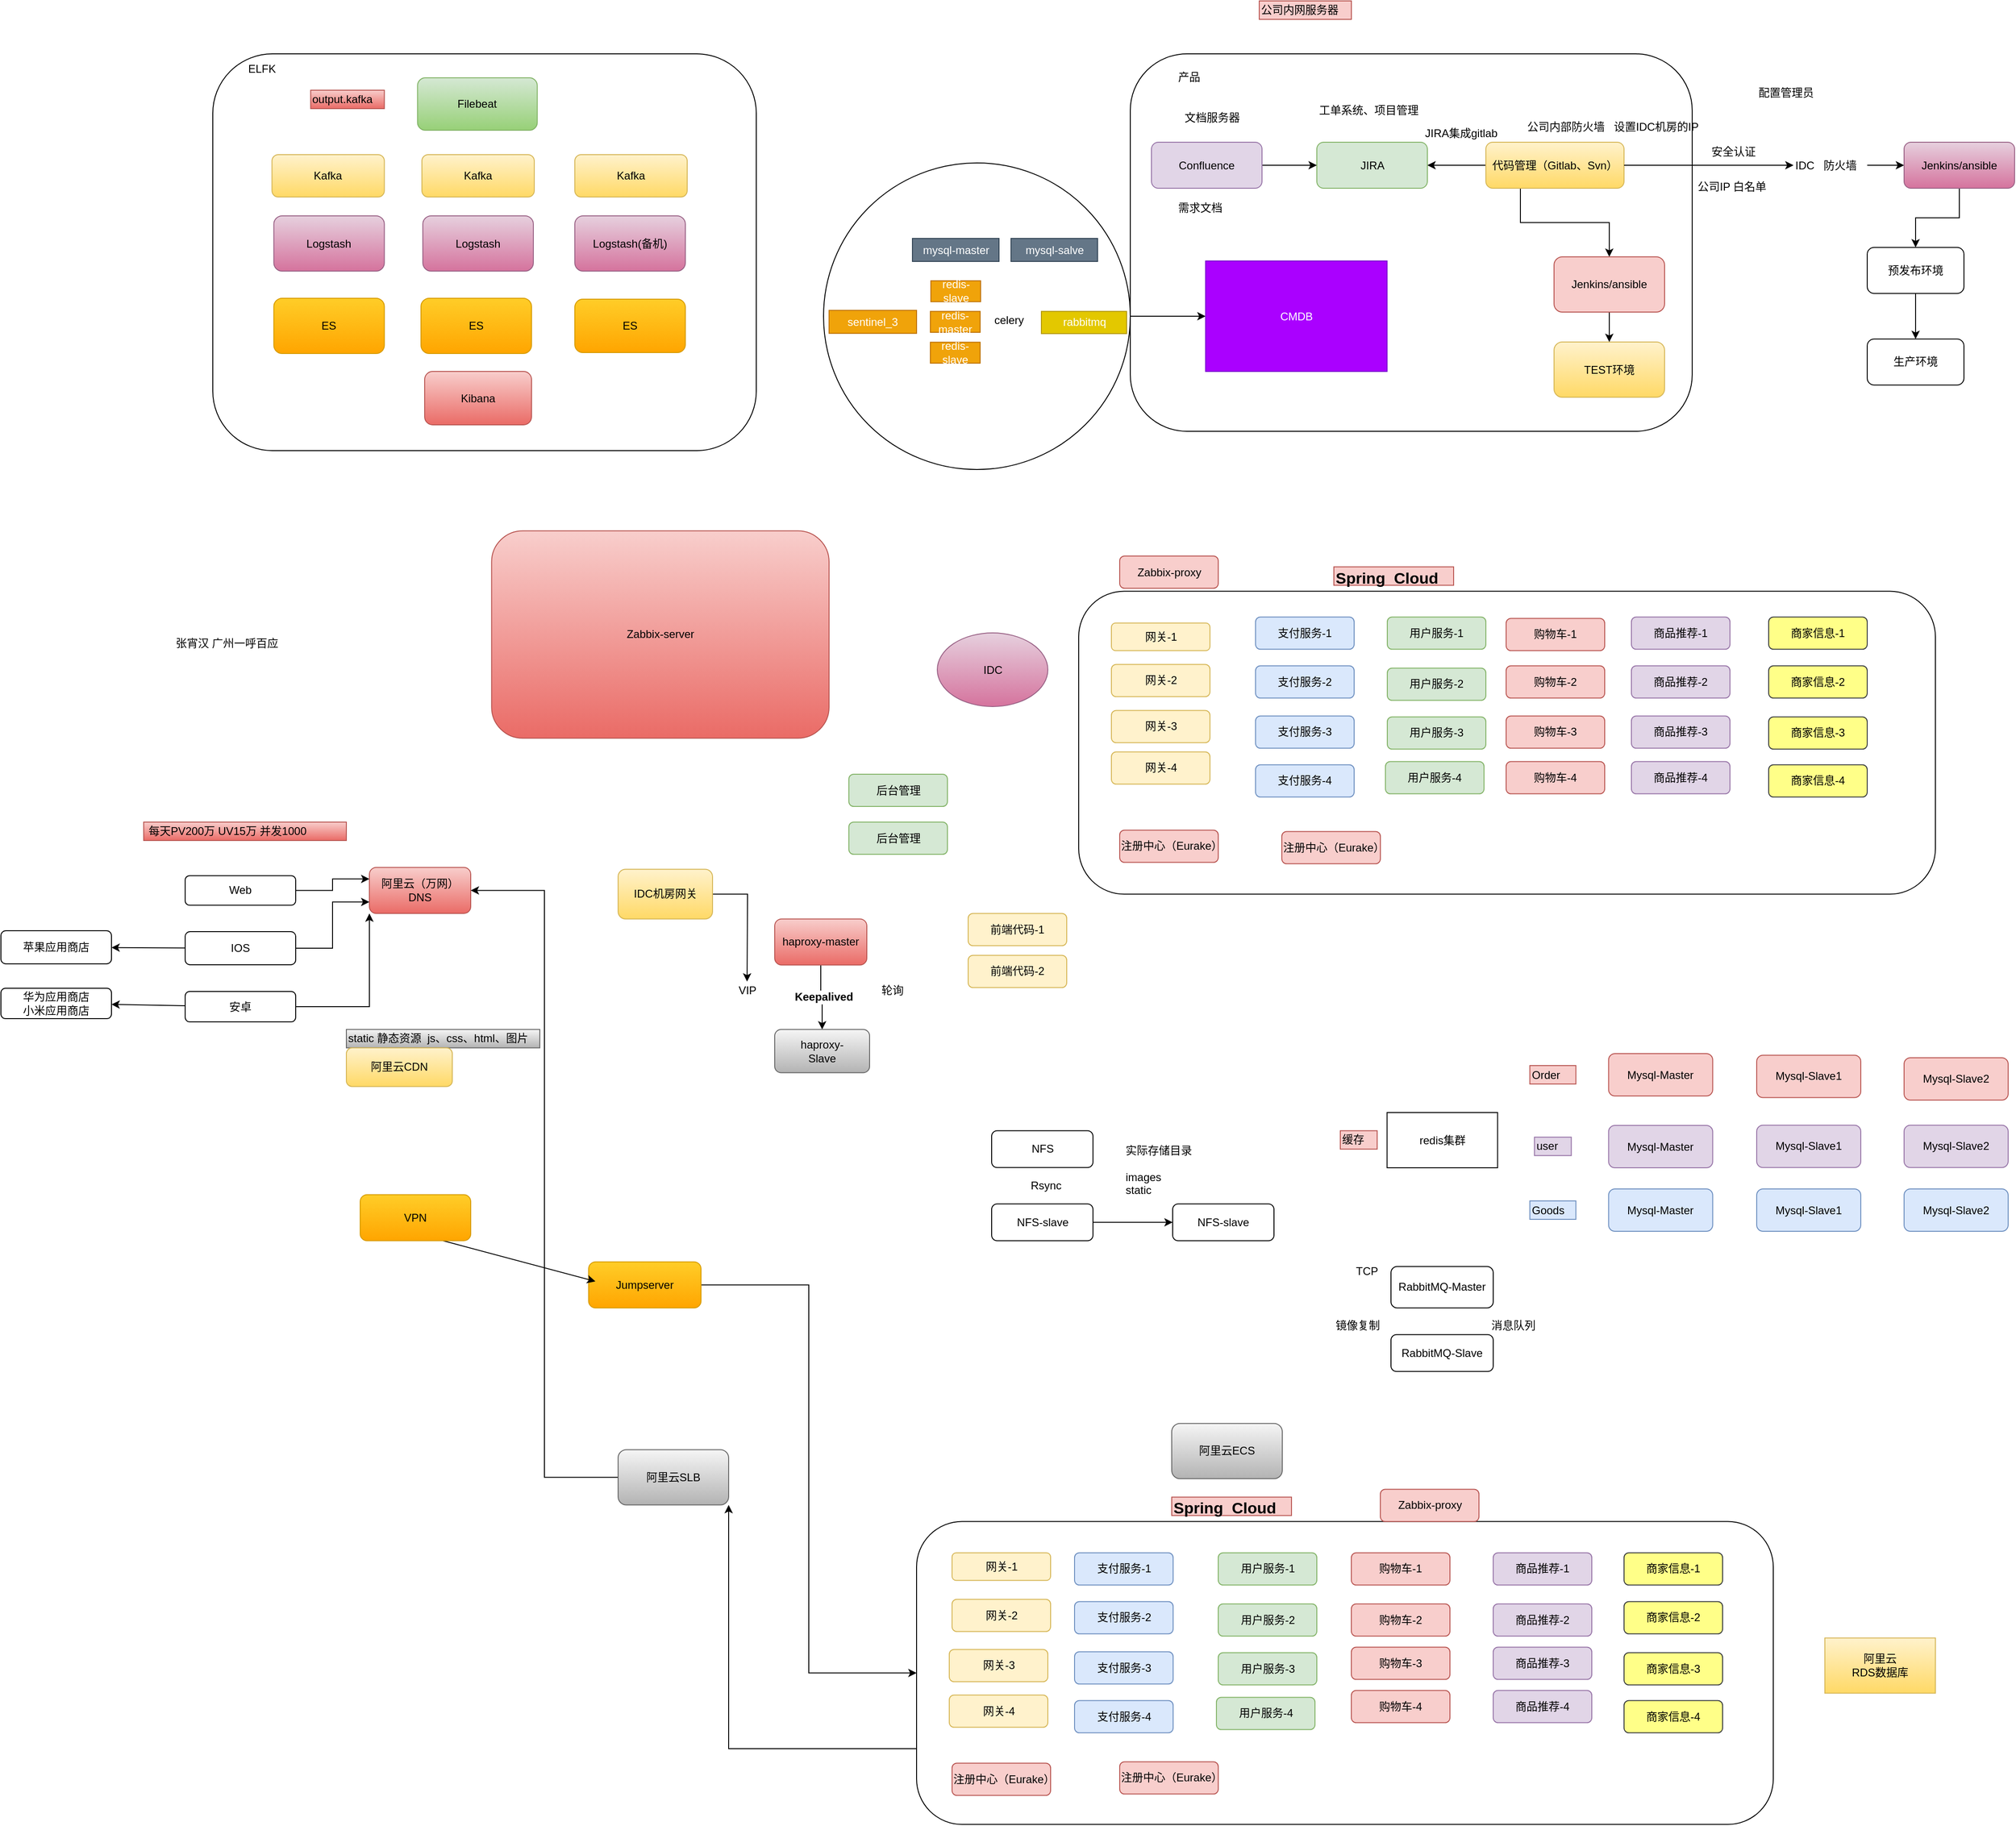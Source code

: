 <mxfile version="12.4.3" type="device" pages="1"><diagram id="Qd85JJ7CVRMSriGJn07e" name="第 1 页"><mxGraphModel dx="358" dy="1769" grid="1" gridSize="10" guides="1" tooltips="1" connect="1" arrows="1" fold="1" page="1" pageScale="1" pageWidth="827" pageHeight="1169" math="0" shadow="0"><root><mxCell id="0"/><mxCell id="1" parent="0"/><mxCell id="G0JcDSzca_SbcWsNRmHr-123" value="" style="rounded=1;whiteSpace=wrap;html=1;" parent="1" vertex="1"><mxGeometry x="2336" y="-312.5" width="610" height="410" as="geometry"/></mxCell><mxCell id="j7BTjW7U6D6rwjYacp7Q-35" style="edgeStyle=orthogonalEdgeStyle;rounded=0;orthogonalLoop=1;jettySize=auto;html=1;entryX=0;entryY=0.5;entryDx=0;entryDy=0;" edge="1" parent="1" source="j7BTjW7U6D6rwjYacp7Q-31" target="j7BTjW7U6D6rwjYacp7Q-15"><mxGeometry relative="1" as="geometry"/></mxCell><mxCell id="j7BTjW7U6D6rwjYacp7Q-31" value="" style="ellipse;whiteSpace=wrap;html=1;aspect=fixed;" vertex="1" parent="1"><mxGeometry x="2003" y="-194" width="333" height="333" as="geometry"/></mxCell><mxCell id="G0JcDSzca_SbcWsNRmHr-1" value="" style="rounded=1;whiteSpace=wrap;html=1;" parent="1" vertex="1"><mxGeometry x="1340" y="-312.5" width="590" height="431" as="geometry"/></mxCell><mxCell id="G0JcDSzca_SbcWsNRmHr-2" style="edgeStyle=orthogonalEdgeStyle;rounded=0;orthogonalLoop=1;jettySize=auto;html=1;entryX=0;entryY=0.25;entryDx=0;entryDy=0;" parent="1" source="G0JcDSzca_SbcWsNRmHr-3" target="G0JcDSzca_SbcWsNRmHr-4" edge="1"><mxGeometry relative="1" as="geometry"/></mxCell><mxCell id="G0JcDSzca_SbcWsNRmHr-3" value="Web" style="rounded=1;whiteSpace=wrap;html=1;" parent="1" vertex="1"><mxGeometry x="1310" y="580.25" width="120" height="32" as="geometry"/></mxCell><mxCell id="G0JcDSzca_SbcWsNRmHr-4" value="阿里云（万网）DNS" style="rounded=1;whiteSpace=wrap;html=1;gradientColor=#ea6b66;fillColor=#f8cecc;strokeColor=#b85450;" parent="1" vertex="1"><mxGeometry x="1510" y="571.25" width="110" height="50" as="geometry"/></mxCell><mxCell id="G0JcDSzca_SbcWsNRmHr-6" value="static 静态资源&amp;nbsp; js、css、html、图片&lt;br&gt;" style="text;html=1;resizable=0;points=[];autosize=1;align=left;verticalAlign=top;spacingTop=-4;gradientColor=#b3b3b3;fillColor=#f5f5f5;strokeColor=#666666;" parent="1" vertex="1"><mxGeometry x="1485" y="747.25" width="210" height="20" as="geometry"/></mxCell><mxCell id="G0JcDSzca_SbcWsNRmHr-7" style="edgeStyle=orthogonalEdgeStyle;rounded=0;orthogonalLoop=1;jettySize=auto;html=1;" parent="1" source="G0JcDSzca_SbcWsNRmHr-8" edge="1"><mxGeometry relative="1" as="geometry"><mxPoint x="1920" y="695.25" as="targetPoint"/></mxGeometry></mxCell><mxCell id="G0JcDSzca_SbcWsNRmHr-8" value="IDC机房网关" style="rounded=1;whiteSpace=wrap;html=1;gradientColor=#ffd966;fillColor=#fff2cc;strokeColor=#d6b656;" parent="1" vertex="1"><mxGeometry x="1780" y="573.25" width="102.5" height="54" as="geometry"/></mxCell><mxCell id="G0JcDSzca_SbcWsNRmHr-9" value="VIP" style="text;html=1;align=center;verticalAlign=middle;resizable=0;points=[];;autosize=1;" parent="1" vertex="1"><mxGeometry x="1900" y="695.25" width="40" height="20" as="geometry"/></mxCell><mxCell id="G0JcDSzca_SbcWsNRmHr-10" style="edgeStyle=orthogonalEdgeStyle;rounded=0;orthogonalLoop=1;jettySize=auto;html=1;exitX=0.5;exitY=1;exitDx=0;exitDy=0;entryX=0.5;entryY=0;entryDx=0;entryDy=0;" parent="1" source="G0JcDSzca_SbcWsNRmHr-12" target="G0JcDSzca_SbcWsNRmHr-13" edge="1"><mxGeometry relative="1" as="geometry"/></mxCell><mxCell id="G0JcDSzca_SbcWsNRmHr-11" value="Keepalived" style="text;html=1;resizable=0;points=[];align=center;verticalAlign=middle;labelBackgroundColor=#ffffff;fontStyle=1" parent="G0JcDSzca_SbcWsNRmHr-10" vertex="1" connectable="0"><mxGeometry x="-0.029" y="3" relative="1" as="geometry"><mxPoint as="offset"/></mxGeometry></mxCell><mxCell id="G0JcDSzca_SbcWsNRmHr-12" value="haproxy-master" style="rounded=1;whiteSpace=wrap;html=1;gradientColor=#ea6b66;fillColor=#f8cecc;strokeColor=#b85450;" parent="1" vertex="1"><mxGeometry x="1950" y="627.25" width="100" height="50" as="geometry"/></mxCell><mxCell id="G0JcDSzca_SbcWsNRmHr-13" value="haproxy-&lt;br&gt;Slave" style="rounded=1;whiteSpace=wrap;html=1;gradientColor=#b3b3b3;fillColor=#f5f5f5;strokeColor=#666666;" parent="1" vertex="1"><mxGeometry x="1950" y="747.25" width="103" height="47" as="geometry"/></mxCell><mxCell id="G0JcDSzca_SbcWsNRmHr-14" value="轮询" style="text;html=1;resizable=0;points=[];autosize=1;align=left;verticalAlign=top;spacingTop=-4;" parent="1" vertex="1"><mxGeometry x="2064" y="695.25" width="40" height="20" as="geometry"/></mxCell><mxCell id="G0JcDSzca_SbcWsNRmHr-16" style="edgeStyle=orthogonalEdgeStyle;rounded=0;orthogonalLoop=1;jettySize=auto;html=1;entryX=0;entryY=0.5;entryDx=0;entryDy=0;" parent="1" source="G0JcDSzca_SbcWsNRmHr-17" target="G0JcDSzca_SbcWsNRmHr-46" edge="1"><mxGeometry relative="1" as="geometry"/></mxCell><mxCell id="G0JcDSzca_SbcWsNRmHr-17" value="Jumpserver" style="rounded=1;whiteSpace=wrap;html=1;gradientColor=#ffa500;fillColor=#ffcd28;strokeColor=#d79b00;" parent="1" vertex="1"><mxGeometry x="1748" y="999.75" width="122" height="50" as="geometry"/></mxCell><mxCell id="G0JcDSzca_SbcWsNRmHr-18" style="edgeStyle=none;rounded=0;orthogonalLoop=1;jettySize=auto;html=1;exitX=0.75;exitY=1;exitDx=0;exitDy=0;entryX=0.06;entryY=0.423;entryDx=0;entryDy=0;entryPerimeter=0;" parent="1" source="G0JcDSzca_SbcWsNRmHr-19" target="G0JcDSzca_SbcWsNRmHr-17" edge="1"><mxGeometry relative="1" as="geometry"/></mxCell><mxCell id="G0JcDSzca_SbcWsNRmHr-19" value="VPN" style="rounded=1;whiteSpace=wrap;html=1;gradientColor=#ffa500;fillColor=#ffcd28;strokeColor=#d79b00;" parent="1" vertex="1"><mxGeometry x="1500" y="926.75" width="120" height="50" as="geometry"/></mxCell><mxCell id="G0JcDSzca_SbcWsNRmHr-20" value="&amp;nbsp;每天PV200万 UV15万 并发1000" style="text;html=1;resizable=0;points=[];autosize=1;align=left;verticalAlign=top;spacingTop=-4;gradientColor=#ea6b66;fillColor=#f8cecc;strokeColor=#b85450;" parent="1" vertex="1"><mxGeometry x="1265" y="522" width="220" height="20" as="geometry"/></mxCell><mxCell id="G0JcDSzca_SbcWsNRmHr-21" value="" style="rounded=1;whiteSpace=wrap;html=1;" parent="1" vertex="1"><mxGeometry x="2280" y="271.25" width="930" height="329" as="geometry"/></mxCell><mxCell id="G0JcDSzca_SbcWsNRmHr-22" value="&lt;b&gt;&lt;font style=&quot;font-size: 17px&quot;&gt;Spring&amp;nbsp; Cloud&lt;/font&gt;&lt;/b&gt;" style="text;html=1;resizable=0;points=[];autosize=1;align=left;verticalAlign=top;spacingTop=-4;fillColor=#f8cecc;strokeColor=#b85450;" parent="1" vertex="1"><mxGeometry x="2557" y="244.75" width="130" height="20" as="geometry"/></mxCell><mxCell id="G0JcDSzca_SbcWsNRmHr-23" value="网关-1" style="rounded=1;whiteSpace=wrap;html=1;fillColor=#fff2cc;strokeColor=#d6b656;" parent="1" vertex="1"><mxGeometry x="2315.5" y="305.75" width="107" height="30" as="geometry"/></mxCell><mxCell id="G0JcDSzca_SbcWsNRmHr-24" value="网关-2" style="rounded=1;whiteSpace=wrap;html=1;fillColor=#fff2cc;strokeColor=#d6b656;" parent="1" vertex="1"><mxGeometry x="2315.5" y="350.75" width="107" height="35" as="geometry"/></mxCell><mxCell id="G0JcDSzca_SbcWsNRmHr-25" value="网关-3" style="rounded=1;whiteSpace=wrap;html=1;fillColor=#fff2cc;strokeColor=#d6b656;" parent="1" vertex="1"><mxGeometry x="2315.5" y="400.75" width="107" height="35" as="geometry"/></mxCell><mxCell id="G0JcDSzca_SbcWsNRmHr-26" value="网关-4" style="rounded=1;whiteSpace=wrap;html=1;fillColor=#fff2cc;strokeColor=#d6b656;" parent="1" vertex="1"><mxGeometry x="2315.5" y="445.75" width="107" height="35" as="geometry"/></mxCell><mxCell id="G0JcDSzca_SbcWsNRmHr-27" value="支付服务-1" style="rounded=1;whiteSpace=wrap;html=1;fillColor=#dae8fc;strokeColor=#6c8ebf;" parent="1" vertex="1"><mxGeometry x="2472" y="299.25" width="107" height="35" as="geometry"/></mxCell><mxCell id="G0JcDSzca_SbcWsNRmHr-28" value="支付服务-2" style="rounded=1;whiteSpace=wrap;html=1;fillColor=#dae8fc;strokeColor=#6c8ebf;" parent="1" vertex="1"><mxGeometry x="2472" y="352.25" width="107" height="35" as="geometry"/></mxCell><mxCell id="G0JcDSzca_SbcWsNRmHr-29" value="支付服务-3" style="rounded=1;whiteSpace=wrap;html=1;fillColor=#dae8fc;strokeColor=#6c8ebf;" parent="1" vertex="1"><mxGeometry x="2472" y="406.75" width="107" height="35" as="geometry"/></mxCell><mxCell id="G0JcDSzca_SbcWsNRmHr-30" value="支付服务-4" style="rounded=1;whiteSpace=wrap;html=1;fillColor=#dae8fc;strokeColor=#6c8ebf;" parent="1" vertex="1"><mxGeometry x="2472" y="459.75" width="107" height="35" as="geometry"/></mxCell><mxCell id="G0JcDSzca_SbcWsNRmHr-31" value="用户服务-1" style="rounded=1;whiteSpace=wrap;html=1;fillColor=#d5e8d4;strokeColor=#82b366;" parent="1" vertex="1"><mxGeometry x="2615" y="299.25" width="107" height="35" as="geometry"/></mxCell><mxCell id="G0JcDSzca_SbcWsNRmHr-32" value="用户服务-2" style="rounded=1;whiteSpace=wrap;html=1;fillColor=#d5e8d4;strokeColor=#82b366;" parent="1" vertex="1"><mxGeometry x="2615" y="354.75" width="107" height="35" as="geometry"/></mxCell><mxCell id="G0JcDSzca_SbcWsNRmHr-33" value="用户服务-3" style="rounded=1;whiteSpace=wrap;html=1;fillColor=#d5e8d4;strokeColor=#82b366;" parent="1" vertex="1"><mxGeometry x="2615" y="407.75" width="107" height="35" as="geometry"/></mxCell><mxCell id="G0JcDSzca_SbcWsNRmHr-34" value="用户服务-4" style="rounded=1;whiteSpace=wrap;html=1;fillColor=#d5e8d4;strokeColor=#82b366;" parent="1" vertex="1"><mxGeometry x="2613" y="456.25" width="107" height="35" as="geometry"/></mxCell><mxCell id="G0JcDSzca_SbcWsNRmHr-35" value="购物车-1" style="rounded=1;whiteSpace=wrap;html=1;fillColor=#f8cecc;strokeColor=#b85450;" parent="1" vertex="1"><mxGeometry x="2744" y="300.75" width="107" height="35" as="geometry"/></mxCell><mxCell id="G0JcDSzca_SbcWsNRmHr-36" value="商品推荐-1" style="rounded=1;whiteSpace=wrap;html=1;fillColor=#e1d5e7;strokeColor=#9673a6;" parent="1" vertex="1"><mxGeometry x="2880" y="299.25" width="107" height="35" as="geometry"/></mxCell><mxCell id="j7BTjW7U6D6rwjYacp7Q-39" value="商家信息-1" style="rounded=1;whiteSpace=wrap;html=1;fillColor=#ffff88;strokeColor=#36393d;" vertex="1" parent="1"><mxGeometry x="3029" y="299.25" width="107" height="35" as="geometry"/></mxCell><mxCell id="j7BTjW7U6D6rwjYacp7Q-41" value="商家信息-2" style="rounded=1;whiteSpace=wrap;html=1;fillColor=#ffff88;strokeColor=#36393d;" vertex="1" parent="1"><mxGeometry x="3029" y="352.25" width="107" height="35" as="geometry"/></mxCell><mxCell id="j7BTjW7U6D6rwjYacp7Q-43" value="商家信息-3" style="rounded=1;whiteSpace=wrap;html=1;fillColor=#ffff88;strokeColor=#36393d;" vertex="1" parent="1"><mxGeometry x="3029" y="407.75" width="107" height="35" as="geometry"/></mxCell><mxCell id="j7BTjW7U6D6rwjYacp7Q-45" value="商家信息-4" style="rounded=1;whiteSpace=wrap;html=1;fillColor=#ffff88;strokeColor=#36393d;" vertex="1" parent="1"><mxGeometry x="3029" y="459.75" width="107" height="35" as="geometry"/></mxCell><mxCell id="G0JcDSzca_SbcWsNRmHr-37" value="购物车-2" style="rounded=1;whiteSpace=wrap;html=1;fillColor=#f8cecc;strokeColor=#b85450;" parent="1" vertex="1"><mxGeometry x="2744" y="352.25" width="107" height="35" as="geometry"/></mxCell><mxCell id="G0JcDSzca_SbcWsNRmHr-38" value="购物车-3" style="rounded=1;whiteSpace=wrap;html=1;fillColor=#f8cecc;strokeColor=#b85450;" parent="1" vertex="1"><mxGeometry x="2744" y="406.75" width="107" height="35" as="geometry"/></mxCell><mxCell id="G0JcDSzca_SbcWsNRmHr-39" value="购物车-4" style="rounded=1;whiteSpace=wrap;html=1;fillColor=#f8cecc;strokeColor=#b85450;" parent="1" vertex="1"><mxGeometry x="2744" y="456.25" width="107" height="35" as="geometry"/></mxCell><mxCell id="G0JcDSzca_SbcWsNRmHr-40" value="商品推荐-2" style="rounded=1;whiteSpace=wrap;html=1;fillColor=#e1d5e7;strokeColor=#9673a6;" parent="1" vertex="1"><mxGeometry x="2880" y="352.25" width="107" height="35" as="geometry"/></mxCell><mxCell id="G0JcDSzca_SbcWsNRmHr-41" value="商品推荐-3" style="rounded=1;whiteSpace=wrap;html=1;fillColor=#e1d5e7;strokeColor=#9673a6;" parent="1" vertex="1"><mxGeometry x="2880" y="406.75" width="107" height="35" as="geometry"/></mxCell><mxCell id="G0JcDSzca_SbcWsNRmHr-42" value="商品推荐-4" style="rounded=1;whiteSpace=wrap;html=1;fillColor=#e1d5e7;strokeColor=#9673a6;" parent="1" vertex="1"><mxGeometry x="2880" y="456.25" width="107" height="35" as="geometry"/></mxCell><mxCell id="G0JcDSzca_SbcWsNRmHr-43" value="注册中心（Eurake）" style="rounded=1;whiteSpace=wrap;html=1;fillColor=#f8cecc;strokeColor=#b85450;" parent="1" vertex="1"><mxGeometry x="2324.5" y="530.75" width="107" height="35" as="geometry"/></mxCell><mxCell id="G0JcDSzca_SbcWsNRmHr-44" value="注册中心（Eurake）" style="rounded=1;whiteSpace=wrap;html=1;fillColor=#f8cecc;strokeColor=#b85450;" parent="1" vertex="1"><mxGeometry x="2500.5" y="532.25" width="107" height="35" as="geometry"/></mxCell><mxCell id="G0JcDSzca_SbcWsNRmHr-45" style="edgeStyle=orthogonalEdgeStyle;rounded=0;orthogonalLoop=1;jettySize=auto;html=1;exitX=0;exitY=0.75;exitDx=0;exitDy=0;entryX=1;entryY=1;entryDx=0;entryDy=0;" parent="1" source="G0JcDSzca_SbcWsNRmHr-46" target="G0JcDSzca_SbcWsNRmHr-59" edge="1"><mxGeometry relative="1" as="geometry"/></mxCell><mxCell id="G0JcDSzca_SbcWsNRmHr-46" value="" style="rounded=1;whiteSpace=wrap;html=1;" parent="1" vertex="1"><mxGeometry x="2104" y="1281.75" width="930" height="329" as="geometry"/></mxCell><mxCell id="G0JcDSzca_SbcWsNRmHr-47" value="&lt;b&gt;&lt;font style=&quot;font-size: 17px&quot;&gt;Spring&amp;nbsp; Cloud&lt;/font&gt;&lt;/b&gt;" style="text;html=1;resizable=0;points=[];autosize=1;align=left;verticalAlign=top;spacingTop=-4;fillColor=#f8cecc;strokeColor=#b85450;" parent="1" vertex="1"><mxGeometry x="2381" y="1255.25" width="130" height="20" as="geometry"/></mxCell><mxCell id="G0JcDSzca_SbcWsNRmHr-48" value="网关-1" style="rounded=1;whiteSpace=wrap;html=1;fillColor=#fff2cc;strokeColor=#d6b656;" parent="1" vertex="1"><mxGeometry x="2142.5" y="1315.75" width="107" height="30" as="geometry"/></mxCell><mxCell id="G0JcDSzca_SbcWsNRmHr-49" value="网关-2" style="rounded=1;whiteSpace=wrap;html=1;fillColor=#fff2cc;strokeColor=#d6b656;" parent="1" vertex="1"><mxGeometry x="2142.5" y="1366.25" width="107" height="35" as="geometry"/></mxCell><mxCell id="G0JcDSzca_SbcWsNRmHr-50" value="网关-3" style="rounded=1;whiteSpace=wrap;html=1;fillColor=#fff2cc;strokeColor=#d6b656;" parent="1" vertex="1"><mxGeometry x="2139.5" y="1420.75" width="107" height="35" as="geometry"/></mxCell><mxCell id="G0JcDSzca_SbcWsNRmHr-51" value="网关-4" style="rounded=1;whiteSpace=wrap;html=1;fillColor=#fff2cc;strokeColor=#d6b656;" parent="1" vertex="1"><mxGeometry x="2139.5" y="1470.25" width="107" height="35" as="geometry"/></mxCell><mxCell id="G0JcDSzca_SbcWsNRmHr-52" value="支付服务-1" style="rounded=1;whiteSpace=wrap;html=1;fillColor=#dae8fc;strokeColor=#6c8ebf;" parent="1" vertex="1"><mxGeometry x="2275.5" y="1315.75" width="107" height="35" as="geometry"/></mxCell><mxCell id="G0JcDSzca_SbcWsNRmHr-53" value="支付服务-2" style="rounded=1;whiteSpace=wrap;html=1;fillColor=#dae8fc;strokeColor=#6c8ebf;" parent="1" vertex="1"><mxGeometry x="2275.5" y="1368.75" width="107" height="35" as="geometry"/></mxCell><mxCell id="G0JcDSzca_SbcWsNRmHr-54" value="支付服务-3" style="rounded=1;whiteSpace=wrap;html=1;fillColor=#dae8fc;strokeColor=#6c8ebf;" parent="1" vertex="1"><mxGeometry x="2275.5" y="1423.25" width="107" height="35" as="geometry"/></mxCell><mxCell id="G0JcDSzca_SbcWsNRmHr-55" value="支付服务-4" style="rounded=1;whiteSpace=wrap;html=1;fillColor=#dae8fc;strokeColor=#6c8ebf;" parent="1" vertex="1"><mxGeometry x="2275.5" y="1476.25" width="107" height="35" as="geometry"/></mxCell><mxCell id="G0JcDSzca_SbcWsNRmHr-56" value="注册中心（Eurake）" style="rounded=1;whiteSpace=wrap;html=1;fillColor=#f8cecc;strokeColor=#b85450;" parent="1" vertex="1"><mxGeometry x="2142.5" y="1544.25" width="107" height="35" as="geometry"/></mxCell><mxCell id="G0JcDSzca_SbcWsNRmHr-57" value="注册中心（Eurake）" style="rounded=1;whiteSpace=wrap;html=1;fillColor=#f8cecc;strokeColor=#b85450;" parent="1" vertex="1"><mxGeometry x="2324.5" y="1542.75" width="107" height="35" as="geometry"/></mxCell><mxCell id="G0JcDSzca_SbcWsNRmHr-58" style="edgeStyle=orthogonalEdgeStyle;rounded=0;orthogonalLoop=1;jettySize=auto;html=1;entryX=1;entryY=0.5;entryDx=0;entryDy=0;" parent="1" source="G0JcDSzca_SbcWsNRmHr-59" target="G0JcDSzca_SbcWsNRmHr-4" edge="1"><mxGeometry relative="1" as="geometry"/></mxCell><mxCell id="G0JcDSzca_SbcWsNRmHr-59" value="阿里云SLB" style="rounded=1;whiteSpace=wrap;html=1;gradientColor=#b3b3b3;fillColor=#f5f5f5;strokeColor=#666666;" parent="1" vertex="1"><mxGeometry x="1780" y="1203.75" width="120" height="60" as="geometry"/></mxCell><mxCell id="G0JcDSzca_SbcWsNRmHr-61" value="阿里云ECS" style="rounded=1;whiteSpace=wrap;html=1;gradientColor=#b3b3b3;fillColor=#f5f5f5;strokeColor=#666666;" parent="1" vertex="1"><mxGeometry x="2381" y="1175.25" width="120" height="60" as="geometry"/></mxCell><mxCell id="G0JcDSzca_SbcWsNRmHr-64" value="前端代码-1" style="rounded=1;whiteSpace=wrap;html=1;fillColor=#fff2cc;strokeColor=#d6b656;" parent="1" vertex="1"><mxGeometry x="2160" y="621.25" width="107" height="35" as="geometry"/></mxCell><mxCell id="G0JcDSzca_SbcWsNRmHr-65" value="前端代码-2" style="rounded=1;whiteSpace=wrap;html=1;fillColor=#fff2cc;strokeColor=#d6b656;" parent="1" vertex="1"><mxGeometry x="2160" y="666.75" width="107" height="35" as="geometry"/></mxCell><mxCell id="G0JcDSzca_SbcWsNRmHr-66" value="NFS" style="rounded=1;whiteSpace=wrap;html=1;" parent="1" vertex="1"><mxGeometry x="2185.5" y="857.25" width="110" height="40" as="geometry"/></mxCell><mxCell id="G0JcDSzca_SbcWsNRmHr-67" style="edgeStyle=orthogonalEdgeStyle;rounded=0;orthogonalLoop=1;jettySize=auto;html=1;entryX=0;entryY=0.5;entryDx=0;entryDy=0;" parent="1" source="G0JcDSzca_SbcWsNRmHr-68" target="G0JcDSzca_SbcWsNRmHr-108" edge="1"><mxGeometry relative="1" as="geometry"/></mxCell><mxCell id="G0JcDSzca_SbcWsNRmHr-68" value="NFS-slave" style="rounded=1;whiteSpace=wrap;html=1;" parent="1" vertex="1"><mxGeometry x="2185.5" y="936.75" width="110" height="40" as="geometry"/></mxCell><mxCell id="G0JcDSzca_SbcWsNRmHr-69" value="Rsync" style="text;html=1;resizable=0;points=[];autosize=1;align=left;verticalAlign=top;spacingTop=-4;" parent="1" vertex="1"><mxGeometry x="2225.5" y="907.25" width="50" height="20" as="geometry"/></mxCell><mxCell id="G0JcDSzca_SbcWsNRmHr-70" value="用户服务-1" style="rounded=1;whiteSpace=wrap;html=1;fillColor=#d5e8d4;strokeColor=#82b366;" parent="1" vertex="1"><mxGeometry x="2431.5" y="1315.75" width="107" height="35" as="geometry"/></mxCell><mxCell id="G0JcDSzca_SbcWsNRmHr-71" value="用户服务-2" style="rounded=1;whiteSpace=wrap;html=1;fillColor=#d5e8d4;strokeColor=#82b366;" parent="1" vertex="1"><mxGeometry x="2431.5" y="1371.25" width="107" height="35" as="geometry"/></mxCell><mxCell id="G0JcDSzca_SbcWsNRmHr-72" value="用户服务-3" style="rounded=1;whiteSpace=wrap;html=1;fillColor=#d5e8d4;strokeColor=#82b366;" parent="1" vertex="1"><mxGeometry x="2431.5" y="1424.25" width="107" height="35" as="geometry"/></mxCell><mxCell id="G0JcDSzca_SbcWsNRmHr-73" value="用户服务-4" style="rounded=1;whiteSpace=wrap;html=1;fillColor=#d5e8d4;strokeColor=#82b366;" parent="1" vertex="1"><mxGeometry x="2429.5" y="1472.75" width="107" height="35" as="geometry"/></mxCell><mxCell id="G0JcDSzca_SbcWsNRmHr-74" value="购物车-1" style="rounded=1;whiteSpace=wrap;html=1;fillColor=#f8cecc;strokeColor=#b85450;" parent="1" vertex="1"><mxGeometry x="2576" y="1315.75" width="107" height="35" as="geometry"/></mxCell><mxCell id="G0JcDSzca_SbcWsNRmHr-75" value="商品推荐-1" style="rounded=1;whiteSpace=wrap;html=1;fillColor=#e1d5e7;strokeColor=#9673a6;" parent="1" vertex="1"><mxGeometry x="2730" y="1315.75" width="107" height="35" as="geometry"/></mxCell><mxCell id="G0JcDSzca_SbcWsNRmHr-76" value="购物车-2" style="rounded=1;whiteSpace=wrap;html=1;fillColor=#f8cecc;strokeColor=#b85450;" parent="1" vertex="1"><mxGeometry x="2576" y="1371.25" width="107" height="35" as="geometry"/></mxCell><mxCell id="G0JcDSzca_SbcWsNRmHr-77" value="购物车-3" style="rounded=1;whiteSpace=wrap;html=1;fillColor=#f8cecc;strokeColor=#b85450;" parent="1" vertex="1"><mxGeometry x="2576" y="1418.25" width="107" height="35" as="geometry"/></mxCell><mxCell id="G0JcDSzca_SbcWsNRmHr-78" value="购物车-4" style="rounded=1;whiteSpace=wrap;html=1;fillColor=#f8cecc;strokeColor=#b85450;" parent="1" vertex="1"><mxGeometry x="2576" y="1465.25" width="107" height="35" as="geometry"/></mxCell><mxCell id="G0JcDSzca_SbcWsNRmHr-79" value="商品推荐-2" style="rounded=1;whiteSpace=wrap;html=1;fillColor=#e1d5e7;strokeColor=#9673a6;" parent="1" vertex="1"><mxGeometry x="2730" y="1371.25" width="107" height="35" as="geometry"/></mxCell><mxCell id="G0JcDSzca_SbcWsNRmHr-80" value="商品推荐-3" style="rounded=1;whiteSpace=wrap;html=1;fillColor=#e1d5e7;strokeColor=#9673a6;" parent="1" vertex="1"><mxGeometry x="2730" y="1418.25" width="107" height="35" as="geometry"/></mxCell><mxCell id="G0JcDSzca_SbcWsNRmHr-81" value="商品推荐-4" style="rounded=1;whiteSpace=wrap;html=1;fillColor=#e1d5e7;strokeColor=#9673a6;" parent="1" vertex="1"><mxGeometry x="2730" y="1465.25" width="107" height="35" as="geometry"/></mxCell><mxCell id="G0JcDSzca_SbcWsNRmHr-82" value="Zabbix-proxy" style="rounded=1;whiteSpace=wrap;html=1;fillColor=#f8cecc;strokeColor=#b85450;" parent="1" vertex="1"><mxGeometry x="2607.5" y="1246.75" width="107" height="35" as="geometry"/></mxCell><mxCell id="G0JcDSzca_SbcWsNRmHr-84" value="后台管理" style="rounded=1;whiteSpace=wrap;html=1;fillColor=#d5e8d4;strokeColor=#82b366;" parent="1" vertex="1"><mxGeometry x="2030.5" y="522" width="107" height="35" as="geometry"/></mxCell><mxCell id="G0JcDSzca_SbcWsNRmHr-86" value="后台管理" style="rounded=1;whiteSpace=wrap;html=1;fillColor=#d5e8d4;strokeColor=#82b366;" parent="1" vertex="1"><mxGeometry x="2030.5" y="470" width="107" height="35" as="geometry"/></mxCell><mxCell id="G0JcDSzca_SbcWsNRmHr-87" value="Mysql-Master" style="rounded=1;whiteSpace=wrap;html=1;fillColor=#f8cecc;strokeColor=#b85450;" parent="1" vertex="1"><mxGeometry x="2855.25" y="773.5" width="113" height="46" as="geometry"/></mxCell><mxCell id="G0JcDSzca_SbcWsNRmHr-88" value="Mysql-Slave1" style="rounded=1;whiteSpace=wrap;html=1;fillColor=#f8cecc;strokeColor=#b85450;" parent="1" vertex="1"><mxGeometry x="3016" y="775.25" width="113" height="46" as="geometry"/></mxCell><mxCell id="G0JcDSzca_SbcWsNRmHr-89" value="Mysql-Slave2" style="rounded=1;whiteSpace=wrap;html=1;fillColor=#f8cecc;strokeColor=#b85450;" parent="1" vertex="1"><mxGeometry x="3176" y="778" width="113" height="46" as="geometry"/></mxCell><mxCell id="G0JcDSzca_SbcWsNRmHr-90" value="Order" style="text;html=1;resizable=0;points=[];autosize=1;align=left;verticalAlign=top;spacingTop=-4;fillColor=#f8cecc;strokeColor=#b85450;" parent="1" vertex="1"><mxGeometry x="2769.75" y="786.5" width="50" height="20" as="geometry"/></mxCell><mxCell id="G0JcDSzca_SbcWsNRmHr-91" value="user" style="text;html=1;resizable=0;points=[];autosize=1;align=left;verticalAlign=top;spacingTop=-4;fillColor=#e1d5e7;strokeColor=#9673a6;" parent="1" vertex="1"><mxGeometry x="2774.75" y="864.25" width="40" height="20" as="geometry"/></mxCell><mxCell id="G0JcDSzca_SbcWsNRmHr-92" value="Goods" style="text;html=1;resizable=0;points=[];autosize=1;align=left;verticalAlign=top;spacingTop=-4;fillColor=#dae8fc;strokeColor=#6c8ebf;" parent="1" vertex="1"><mxGeometry x="2769.75" y="933.5" width="50" height="20" as="geometry"/></mxCell><mxCell id="G0JcDSzca_SbcWsNRmHr-93" value="Mysql-Master" style="rounded=1;whiteSpace=wrap;html=1;fillColor=#e1d5e7;strokeColor=#9673a6;" parent="1" vertex="1"><mxGeometry x="2855.25" y="851.5" width="113" height="46" as="geometry"/></mxCell><mxCell id="G0JcDSzca_SbcWsNRmHr-94" value="Mysql-Slave1" style="rounded=1;whiteSpace=wrap;html=1;fillColor=#e1d5e7;strokeColor=#9673a6;" parent="1" vertex="1"><mxGeometry x="3016" y="851.25" width="113" height="46" as="geometry"/></mxCell><mxCell id="G0JcDSzca_SbcWsNRmHr-95" value="Mysql-Slave2" style="rounded=1;whiteSpace=wrap;html=1;fillColor=#e1d5e7;strokeColor=#9673a6;" parent="1" vertex="1"><mxGeometry x="3176" y="851.25" width="113" height="46" as="geometry"/></mxCell><mxCell id="G0JcDSzca_SbcWsNRmHr-96" value="Mysql-Master" style="rounded=1;whiteSpace=wrap;html=1;fillColor=#dae8fc;strokeColor=#6c8ebf;" parent="1" vertex="1"><mxGeometry x="2855.25" y="920.5" width="113" height="46" as="geometry"/></mxCell><mxCell id="G0JcDSzca_SbcWsNRmHr-97" value="Mysql-Slave1" style="rounded=1;whiteSpace=wrap;html=1;fillColor=#dae8fc;strokeColor=#6c8ebf;" parent="1" vertex="1"><mxGeometry x="3016" y="920.5" width="113" height="46" as="geometry"/></mxCell><mxCell id="G0JcDSzca_SbcWsNRmHr-98" value="Mysql-Slave2" style="rounded=1;whiteSpace=wrap;html=1;fillColor=#dae8fc;strokeColor=#6c8ebf;" parent="1" vertex="1"><mxGeometry x="3176" y="920.5" width="113" height="46" as="geometry"/></mxCell><mxCell id="G0JcDSzca_SbcWsNRmHr-99" value="缓存" style="text;html=1;resizable=0;points=[];autosize=1;align=left;verticalAlign=top;spacingTop=-4;fillColor=#f8cecc;strokeColor=#b85450;" parent="1" vertex="1"><mxGeometry x="2564" y="857.25" width="40" height="20" as="geometry"/></mxCell><mxCell id="G0JcDSzca_SbcWsNRmHr-100" value="RabbitMQ-Master" style="rounded=1;whiteSpace=wrap;html=1;" parent="1" vertex="1"><mxGeometry x="2619" y="1004.75" width="111" height="45" as="geometry"/></mxCell><mxCell id="G0JcDSzca_SbcWsNRmHr-101" value="&lt;span style=&quot;white-space: normal&quot;&gt;RabbitMQ-Slave&lt;/span&gt;" style="rounded=1;whiteSpace=wrap;html=1;" parent="1" vertex="1"><mxGeometry x="2619" y="1078.75" width="111" height="40" as="geometry"/></mxCell><mxCell id="G0JcDSzca_SbcWsNRmHr-102" value="镜像复制" style="text;html=1;resizable=0;points=[];autosize=1;align=left;verticalAlign=top;spacingTop=-4;" parent="1" vertex="1"><mxGeometry x="2557" y="1058.75" width="60" height="20" as="geometry"/></mxCell><mxCell id="G0JcDSzca_SbcWsNRmHr-103" value="TCP" style="text;html=1;resizable=0;points=[];autosize=1;align=left;verticalAlign=top;spacingTop=-4;" parent="1" vertex="1"><mxGeometry x="2579" y="999.75" width="40" height="20" as="geometry"/></mxCell><mxCell id="G0JcDSzca_SbcWsNRmHr-104" style="edgeStyle=none;rounded=0;orthogonalLoop=1;jettySize=auto;html=1;exitX=0;exitY=0.5;exitDx=0;exitDy=0;" parent="1" edge="1"><mxGeometry relative="1" as="geometry"><mxPoint x="2550" y="1053.25" as="sourcePoint"/><mxPoint x="2550" y="1053.25" as="targetPoint"/></mxGeometry></mxCell><mxCell id="G0JcDSzca_SbcWsNRmHr-105" value="消息队列" style="text;html=1;resizable=0;points=[];autosize=1;align=left;verticalAlign=top;spacingTop=-4;" parent="1" vertex="1"><mxGeometry x="2725.5" y="1058.75" width="60" height="20" as="geometry"/></mxCell><mxCell id="G0JcDSzca_SbcWsNRmHr-106" value="redis集群" style="rounded=0;whiteSpace=wrap;html=1;" parent="1" vertex="1"><mxGeometry x="2614.75" y="837.5" width="120" height="60" as="geometry"/></mxCell><mxCell id="G0JcDSzca_SbcWsNRmHr-107" value="实际存储目录&lt;br&gt;&lt;br&gt;images&lt;br&gt;static" style="text;html=1;resizable=0;points=[];autosize=1;align=left;verticalAlign=top;spacingTop=-4;" parent="1" vertex="1"><mxGeometry x="2329" y="868.75" width="100" height="60" as="geometry"/></mxCell><mxCell id="G0JcDSzca_SbcWsNRmHr-108" value="NFS-slave" style="rounded=1;whiteSpace=wrap;html=1;" parent="1" vertex="1"><mxGeometry x="2382" y="936.75" width="110" height="40" as="geometry"/></mxCell><mxCell id="G0JcDSzca_SbcWsNRmHr-109" value="Zabbix-server" style="rounded=1;whiteSpace=wrap;html=1;gradientColor=#ea6b66;fillColor=#f8cecc;strokeColor=#b85450;" parent="1" vertex="1"><mxGeometry x="1642.67" y="205.62" width="366.33" height="225.25" as="geometry"/></mxCell><mxCell id="G0JcDSzca_SbcWsNRmHr-110" value="ES" style="rounded=1;whiteSpace=wrap;html=1;gradientColor=#ffa500;fillColor=#ffcd28;strokeColor=#d79b00;" parent="1" vertex="1"><mxGeometry x="1406.25" y="-47" width="120" height="60" as="geometry"/></mxCell><mxCell id="G0JcDSzca_SbcWsNRmHr-111" value="ES" style="rounded=1;whiteSpace=wrap;html=1;gradientColor=#ffa500;fillColor=#ffcd28;strokeColor=#d79b00;" parent="1" vertex="1"><mxGeometry x="1566" y="-47" width="120" height="60" as="geometry"/></mxCell><mxCell id="G0JcDSzca_SbcWsNRmHr-112" value="ES" style="rounded=1;whiteSpace=wrap;html=1;gradientColor=#ffa500;fillColor=#ffcd28;strokeColor=#d79b00;" parent="1" vertex="1"><mxGeometry x="1733" y="-46" width="120" height="58" as="geometry"/></mxCell><mxCell id="G0JcDSzca_SbcWsNRmHr-113" value="Filebeat" style="rounded=1;whiteSpace=wrap;html=1;gradientColor=#97d077;fillColor=#d5e8d4;strokeColor=#82b366;" parent="1" vertex="1"><mxGeometry x="1562.25" y="-286.5" width="130" height="57" as="geometry"/></mxCell><mxCell id="G0JcDSzca_SbcWsNRmHr-114" value="output.kafka" style="text;html=1;resizable=0;points=[];autosize=1;align=left;verticalAlign=top;spacingTop=-4;gradientColor=#ea6b66;fillColor=#f8cecc;strokeColor=#b85450;" parent="1" vertex="1"><mxGeometry x="1446.25" y="-273" width="80" height="20" as="geometry"/></mxCell><mxCell id="G0JcDSzca_SbcWsNRmHr-115" value="Logstash" style="rounded=1;whiteSpace=wrap;html=1;gradientColor=#d5739d;fillColor=#e6d0de;strokeColor=#996185;" parent="1" vertex="1"><mxGeometry x="1406.25" y="-136.5" width="120" height="60" as="geometry"/></mxCell><mxCell id="G0JcDSzca_SbcWsNRmHr-116" value="Logstash" style="rounded=1;whiteSpace=wrap;html=1;gradientColor=#d5739d;fillColor=#e6d0de;strokeColor=#996185;" parent="1" vertex="1"><mxGeometry x="1568" y="-136.5" width="120" height="60" as="geometry"/></mxCell><mxCell id="G0JcDSzca_SbcWsNRmHr-117" value="Kafka" style="rounded=1;whiteSpace=wrap;html=1;gradientColor=#ffd966;fillColor=#fff2cc;strokeColor=#d6b656;" parent="1" vertex="1"><mxGeometry x="1404.25" y="-203" width="122" height="46" as="geometry"/></mxCell><mxCell id="G0JcDSzca_SbcWsNRmHr-118" value="Kafka" style="rounded=1;whiteSpace=wrap;html=1;gradientColor=#ffd966;fillColor=#fff2cc;strokeColor=#d6b656;" parent="1" vertex="1"><mxGeometry x="1567" y="-203" width="122" height="46" as="geometry"/></mxCell><mxCell id="G0JcDSzca_SbcWsNRmHr-119" value="Kafka" style="rounded=1;whiteSpace=wrap;html=1;gradientColor=#ffd966;fillColor=#fff2cc;strokeColor=#d6b656;" parent="1" vertex="1"><mxGeometry x="1733" y="-203" width="122" height="46" as="geometry"/></mxCell><mxCell id="G0JcDSzca_SbcWsNRmHr-120" value="Logstash(备机)" style="rounded=1;whiteSpace=wrap;html=1;gradientColor=#d5739d;fillColor=#e6d0de;strokeColor=#996185;" parent="1" vertex="1"><mxGeometry x="1733" y="-136.5" width="120" height="60" as="geometry"/></mxCell><mxCell id="G0JcDSzca_SbcWsNRmHr-121" value="Kibana" style="rounded=1;whiteSpace=wrap;html=1;gradientColor=#ea6b66;fillColor=#f8cecc;strokeColor=#b85450;" parent="1" vertex="1"><mxGeometry x="1570" y="32.5" width="116" height="58" as="geometry"/></mxCell><mxCell id="G0JcDSzca_SbcWsNRmHr-122" value="ELFK" style="text;html=1;align=center;verticalAlign=middle;resizable=0;points=[];;autosize=1;" parent="1" vertex="1"><mxGeometry x="1368" y="-306.5" width="50" height="20" as="geometry"/></mxCell><mxCell id="G0JcDSzca_SbcWsNRmHr-124" value="TEST环境" style="rounded=1;whiteSpace=wrap;html=1;gradientColor=#ffd966;fillColor=#fff2cc;strokeColor=#d6b656;" parent="1" vertex="1"><mxGeometry x="2796" y="0.5" width="120" height="60" as="geometry"/></mxCell><mxCell id="G0JcDSzca_SbcWsNRmHr-125" style="edgeStyle=orthogonalEdgeStyle;rounded=0;orthogonalLoop=1;jettySize=auto;html=1;exitX=0.25;exitY=1;exitDx=0;exitDy=0;" parent="1" source="G0JcDSzca_SbcWsNRmHr-128" target="G0JcDSzca_SbcWsNRmHr-137" edge="1"><mxGeometry relative="1" as="geometry"/></mxCell><mxCell id="G0JcDSzca_SbcWsNRmHr-126" style="edgeStyle=orthogonalEdgeStyle;rounded=0;orthogonalLoop=1;jettySize=auto;html=1;exitX=0;exitY=0.5;exitDx=0;exitDy=0;entryX=1;entryY=0.5;entryDx=0;entryDy=0;" parent="1" source="G0JcDSzca_SbcWsNRmHr-128" target="G0JcDSzca_SbcWsNRmHr-130" edge="1"><mxGeometry relative="1" as="geometry"/></mxCell><mxCell id="G0JcDSzca_SbcWsNRmHr-127" style="edgeStyle=orthogonalEdgeStyle;rounded=0;orthogonalLoop=1;jettySize=auto;html=1;entryX=0;entryY=0.5;entryDx=0;entryDy=0;" parent="1" source="G0JcDSzca_SbcWsNRmHr-146" target="G0JcDSzca_SbcWsNRmHr-139" edge="1"><mxGeometry relative="1" as="geometry"/></mxCell><mxCell id="G0JcDSzca_SbcWsNRmHr-128" value="代码管理（Gitlab、Svn）" style="rounded=1;whiteSpace=wrap;html=1;gradientColor=#ffd966;fillColor=#fff2cc;strokeColor=#d6b656;" parent="1" vertex="1"><mxGeometry x="2722" y="-216.5" width="150" height="50" as="geometry"/></mxCell><mxCell id="G0JcDSzca_SbcWsNRmHr-129" value="配置管理员&amp;nbsp; &amp;nbsp;" style="text;html=1;resizable=0;points=[];autosize=1;align=left;verticalAlign=top;spacingTop=-4;" parent="1" vertex="1"><mxGeometry x="3016" y="-280.25" width="90" height="20" as="geometry"/></mxCell><mxCell id="G0JcDSzca_SbcWsNRmHr-130" value="JIRA" style="rounded=1;whiteSpace=wrap;html=1;fillColor=#d5e8d4;strokeColor=#82b366;" parent="1" vertex="1"><mxGeometry x="2538.5" y="-216.5" width="120" height="50" as="geometry"/></mxCell><mxCell id="G0JcDSzca_SbcWsNRmHr-131" value="工单系统、项目管理" style="text;html=1;resizable=0;points=[];autosize=1;align=left;verticalAlign=top;spacingTop=-4;" parent="1" vertex="1"><mxGeometry x="2539" y="-261.5" width="120" height="20" as="geometry"/></mxCell><mxCell id="G0JcDSzca_SbcWsNRmHr-132" value="产品" style="text;html=1;resizable=0;points=[];autosize=1;align=left;verticalAlign=top;spacingTop=-4;" parent="1" vertex="1"><mxGeometry x="2386" y="-297" width="40" height="20" as="geometry"/></mxCell><mxCell id="G0JcDSzca_SbcWsNRmHr-133" style="edgeStyle=orthogonalEdgeStyle;rounded=0;orthogonalLoop=1;jettySize=auto;html=1;exitX=1;exitY=0.5;exitDx=0;exitDy=0;entryX=0;entryY=0.5;entryDx=0;entryDy=0;" parent="1" source="G0JcDSzca_SbcWsNRmHr-134" target="G0JcDSzca_SbcWsNRmHr-130" edge="1"><mxGeometry relative="1" as="geometry"/></mxCell><mxCell id="G0JcDSzca_SbcWsNRmHr-134" value="Confluence" style="rounded=1;whiteSpace=wrap;html=1;fillColor=#e1d5e7;strokeColor=#9673a6;" parent="1" vertex="1"><mxGeometry x="2359" y="-216.5" width="120" height="50" as="geometry"/></mxCell><mxCell id="G0JcDSzca_SbcWsNRmHr-135" value="文档服务器" style="text;html=1;resizable=0;points=[];autosize=1;align=left;verticalAlign=top;spacingTop=-4;" parent="1" vertex="1"><mxGeometry x="2393" y="-253" width="80" height="20" as="geometry"/></mxCell><mxCell id="G0JcDSzca_SbcWsNRmHr-136" value="" style="edgeStyle=orthogonalEdgeStyle;rounded=0;orthogonalLoop=1;jettySize=auto;html=1;" parent="1" source="G0JcDSzca_SbcWsNRmHr-137" target="G0JcDSzca_SbcWsNRmHr-124" edge="1"><mxGeometry relative="1" as="geometry"/></mxCell><mxCell id="G0JcDSzca_SbcWsNRmHr-137" value="Jenkins/ansible" style="rounded=1;whiteSpace=wrap;html=1;fillColor=#f8cecc;strokeColor=#b85450;" parent="1" vertex="1"><mxGeometry x="2796" y="-92" width="120" height="60" as="geometry"/></mxCell><mxCell id="G0JcDSzca_SbcWsNRmHr-138" style="edgeStyle=orthogonalEdgeStyle;rounded=0;orthogonalLoop=1;jettySize=auto;html=1;entryX=0.5;entryY=0;entryDx=0;entryDy=0;" parent="1" source="G0JcDSzca_SbcWsNRmHr-139" target="G0JcDSzca_SbcWsNRmHr-149" edge="1"><mxGeometry relative="1" as="geometry"/></mxCell><mxCell id="G0JcDSzca_SbcWsNRmHr-139" value="Jenkins/ansible" style="rounded=1;whiteSpace=wrap;html=1;gradientColor=#d5739d;fillColor=#e6d0de;strokeColor=#996185;" parent="1" vertex="1"><mxGeometry x="3176" y="-216.5" width="120" height="50" as="geometry"/></mxCell><mxCell id="G0JcDSzca_SbcWsNRmHr-140" value="安全认证" style="text;html=1;resizable=0;points=[];autosize=1;align=left;verticalAlign=top;spacingTop=-4;" parent="1" vertex="1"><mxGeometry x="2964.5" y="-216.5" width="60" height="20" as="geometry"/></mxCell><mxCell id="G0JcDSzca_SbcWsNRmHr-141" value="公司IP 白名单" style="text;html=1;resizable=0;points=[];autosize=1;align=left;verticalAlign=top;spacingTop=-4;" parent="1" vertex="1"><mxGeometry x="2949.5" y="-177.75" width="90" height="20" as="geometry"/></mxCell><mxCell id="G0JcDSzca_SbcWsNRmHr-142" value="公司内部防火墙&amp;nbsp; &amp;nbsp;设置IDC机房的IP" style="text;html=1;resizable=0;points=[];autosize=1;align=left;verticalAlign=top;spacingTop=-4;" parent="1" vertex="1"><mxGeometry x="2764.5" y="-243" width="200" height="20" as="geometry"/></mxCell><mxCell id="G0JcDSzca_SbcWsNRmHr-143" value="公司内网服务器" style="text;html=1;resizable=0;points=[];autosize=1;align=left;verticalAlign=top;spacingTop=-4;fillColor=#f8cecc;strokeColor=#b85450;" parent="1" vertex="1"><mxGeometry x="2476" y="-370" width="100" height="20" as="geometry"/></mxCell><mxCell id="G0JcDSzca_SbcWsNRmHr-144" value="JIRA集成gitlab" style="text;html=1;resizable=0;points=[];autosize=1;align=left;verticalAlign=top;spacingTop=-4;" parent="1" vertex="1"><mxGeometry x="2654" y="-236.5" width="90" height="20" as="geometry"/></mxCell><mxCell id="G0JcDSzca_SbcWsNRmHr-145" value="需求文档" style="text;html=1;resizable=0;points=[];autosize=1;align=left;verticalAlign=top;spacingTop=-4;" parent="1" vertex="1"><mxGeometry x="2386" y="-155.5" width="60" height="20" as="geometry"/></mxCell><mxCell id="G0JcDSzca_SbcWsNRmHr-146" value="IDC&amp;nbsp; &amp;nbsp;防火墙" style="text;html=1;resizable=0;points=[];autosize=1;align=left;verticalAlign=top;spacingTop=-4;" parent="1" vertex="1"><mxGeometry x="3056" y="-201.5" width="80" height="20" as="geometry"/></mxCell><mxCell id="G0JcDSzca_SbcWsNRmHr-147" style="edgeStyle=orthogonalEdgeStyle;rounded=0;orthogonalLoop=1;jettySize=auto;html=1;entryX=0;entryY=0.5;entryDx=0;entryDy=0;" parent="1" source="G0JcDSzca_SbcWsNRmHr-128" target="G0JcDSzca_SbcWsNRmHr-146" edge="1"><mxGeometry relative="1" as="geometry"><mxPoint x="2872" y="-191.5" as="sourcePoint"/><mxPoint x="3216" y="-191.5" as="targetPoint"/></mxGeometry></mxCell><mxCell id="G0JcDSzca_SbcWsNRmHr-148" style="edgeStyle=orthogonalEdgeStyle;rounded=0;orthogonalLoop=1;jettySize=auto;html=1;entryX=0.5;entryY=0;entryDx=0;entryDy=0;" parent="1" source="G0JcDSzca_SbcWsNRmHr-149" target="G0JcDSzca_SbcWsNRmHr-150" edge="1"><mxGeometry relative="1" as="geometry"/></mxCell><mxCell id="G0JcDSzca_SbcWsNRmHr-149" value="预发布环境" style="rounded=1;whiteSpace=wrap;html=1;" parent="1" vertex="1"><mxGeometry x="3136" y="-102.25" width="105" height="50" as="geometry"/></mxCell><mxCell id="G0JcDSzca_SbcWsNRmHr-150" value="生产环境" style="rounded=1;whiteSpace=wrap;html=1;" parent="1" vertex="1"><mxGeometry x="3136" y="-2.75" width="105" height="50" as="geometry"/></mxCell><mxCell id="G0JcDSzca_SbcWsNRmHr-151" value="IDC" style="ellipse;whiteSpace=wrap;html=1;gradientColor=#d5739d;fillColor=#e6d0de;strokeColor=#996185;" parent="1" vertex="1"><mxGeometry x="2126.5" y="316.5" width="120" height="80" as="geometry"/></mxCell><mxCell id="G0JcDSzca_SbcWsNRmHr-153" value="阿里云CDN" style="rounded=1;whiteSpace=wrap;html=1;gradientColor=#ffd966;fillColor=#fff2cc;strokeColor=#d6b656;" parent="1" vertex="1"><mxGeometry x="1485" y="767.25" width="115" height="42" as="geometry"/></mxCell><mxCell id="G0JcDSzca_SbcWsNRmHr-154" value="Zabbix-proxy" style="rounded=1;whiteSpace=wrap;html=1;fillColor=#f8cecc;strokeColor=#b85450;" parent="1" vertex="1"><mxGeometry x="2324.5" y="233" width="107" height="35" as="geometry"/></mxCell><mxCell id="j7BTjW7U6D6rwjYacp7Q-1" value="张宵汉 广州一呼百应" style="text;html=1;align=center;verticalAlign=middle;resizable=0;points=[];;autosize=1;" vertex="1" parent="1"><mxGeometry x="1280" y="317.75" width="150" height="20" as="geometry"/></mxCell><mxCell id="j7BTjW7U6D6rwjYacp7Q-5" value="" style="edgeStyle=none;rounded=0;orthogonalLoop=1;jettySize=auto;html=1;" edge="1" parent="1" source="j7BTjW7U6D6rwjYacp7Q-6" target="j7BTjW7U6D6rwjYacp7Q-7"><mxGeometry relative="1" as="geometry"/></mxCell><mxCell id="j7BTjW7U6D6rwjYacp7Q-13" style="edgeStyle=orthogonalEdgeStyle;rounded=0;orthogonalLoop=1;jettySize=auto;html=1;entryX=0;entryY=0.75;entryDx=0;entryDy=0;" edge="1" parent="1" source="j7BTjW7U6D6rwjYacp7Q-6" target="G0JcDSzca_SbcWsNRmHr-4"><mxGeometry relative="1" as="geometry"/></mxCell><mxCell id="j7BTjW7U6D6rwjYacp7Q-6" value="IOS" style="rounded=1;whiteSpace=wrap;html=1;" vertex="1" parent="1"><mxGeometry x="1310" y="641" width="120" height="36" as="geometry"/></mxCell><mxCell id="j7BTjW7U6D6rwjYacp7Q-7" value="苹果应用商店" style="rounded=1;whiteSpace=wrap;html=1;" vertex="1" parent="1"><mxGeometry x="1110" y="640" width="120" height="36" as="geometry"/></mxCell><mxCell id="j7BTjW7U6D6rwjYacp7Q-8" value="" style="edgeStyle=none;rounded=0;orthogonalLoop=1;jettySize=auto;html=1;" edge="1" parent="1" source="j7BTjW7U6D6rwjYacp7Q-9" target="j7BTjW7U6D6rwjYacp7Q-10"><mxGeometry relative="1" as="geometry"/></mxCell><mxCell id="j7BTjW7U6D6rwjYacp7Q-14" style="edgeStyle=orthogonalEdgeStyle;rounded=0;orthogonalLoop=1;jettySize=auto;html=1;entryX=0;entryY=1;entryDx=0;entryDy=0;" edge="1" parent="1" source="j7BTjW7U6D6rwjYacp7Q-9" target="G0JcDSzca_SbcWsNRmHr-4"><mxGeometry relative="1" as="geometry"/></mxCell><mxCell id="j7BTjW7U6D6rwjYacp7Q-9" value="安卓" style="rounded=1;whiteSpace=wrap;html=1;" vertex="1" parent="1"><mxGeometry x="1310" y="706" width="120" height="33" as="geometry"/></mxCell><mxCell id="j7BTjW7U6D6rwjYacp7Q-10" value="华为应用商店&lt;br&gt;小米应用商店" style="rounded=1;whiteSpace=wrap;html=1;" vertex="1" parent="1"><mxGeometry x="1110" y="702.5" width="120" height="33" as="geometry"/></mxCell><mxCell id="j7BTjW7U6D6rwjYacp7Q-15" value="CMDB" style="rounded=0;whiteSpace=wrap;html=1;fillColor=#aa00ff;strokeColor=#7700CC;fontColor=#ffffff;" vertex="1" parent="1"><mxGeometry x="2417.75" y="-87.5" width="197" height="120" as="geometry"/></mxCell><mxCell id="j7BTjW7U6D6rwjYacp7Q-19" value="rabbitmq" style="rounded=0;whiteSpace=wrap;html=1;fillColor=#e3c800;strokeColor=#B09500;fontColor=#ffffff;" vertex="1" parent="1"><mxGeometry x="2239.5" y="-32.75" width="92.5" height="24.13" as="geometry"/></mxCell><mxCell id="j7BTjW7U6D6rwjYacp7Q-20" value="redis-master" style="rounded=0;whiteSpace=wrap;html=1;fillColor=#f0a30a;strokeColor=#BD7000;fontColor=#ffffff;" vertex="1" parent="1"><mxGeometry x="2119" y="-32.75" width="54" height="22.75" as="geometry"/></mxCell><mxCell id="j7BTjW7U6D6rwjYacp7Q-26" value="redis-slave" style="rounded=0;whiteSpace=wrap;html=1;fillColor=#f0a30a;strokeColor=#BD7000;fontColor=#ffffff;" vertex="1" parent="1"><mxGeometry x="2119.5" y="-66" width="54" height="22.75" as="geometry"/></mxCell><mxCell id="j7BTjW7U6D6rwjYacp7Q-28" value="redis-slave" style="rounded=0;whiteSpace=wrap;html=1;fillColor=#f0a30a;strokeColor=#BD7000;fontColor=#ffffff;" vertex="1" parent="1"><mxGeometry x="2119" y="0.75" width="54" height="22.75" as="geometry"/></mxCell><mxCell id="j7BTjW7U6D6rwjYacp7Q-21" value="mysql-master" style="rounded=0;whiteSpace=wrap;html=1;fillColor=#647687;strokeColor=#314354;fontColor=#ffffff;" vertex="1" parent="1"><mxGeometry x="2099.5" y="-112" width="94" height="25" as="geometry"/></mxCell><mxCell id="j7BTjW7U6D6rwjYacp7Q-22" value="mysql-salve" style="rounded=0;whiteSpace=wrap;html=1;fillColor=#647687;strokeColor=#314354;fontColor=#ffffff;" vertex="1" parent="1"><mxGeometry x="2206.5" y="-112" width="94" height="25" as="geometry"/></mxCell><mxCell id="j7BTjW7U6D6rwjYacp7Q-32" value="celery" style="text;html=1;align=center;verticalAlign=middle;resizable=0;points=[];;autosize=1;" vertex="1" parent="1"><mxGeometry x="2179" y="-32.75" width="50" height="20" as="geometry"/></mxCell><mxCell id="j7BTjW7U6D6rwjYacp7Q-34" value="sentinel_3" style="rounded=0;whiteSpace=wrap;html=1;fillColor=#f0a30a;strokeColor=#BD7000;fontColor=#ffffff;" vertex="1" parent="1"><mxGeometry x="2009" y="-33.88" width="95" height="25" as="geometry"/></mxCell><mxCell id="j7BTjW7U6D6rwjYacp7Q-36" value="阿里云&lt;br&gt;RDS数据库" style="rounded=0;whiteSpace=wrap;html=1;fillColor=#fff2cc;strokeColor=#d6b656;gradientColor=#ffd966;" vertex="1" parent="1"><mxGeometry x="3090" y="1408.25" width="120" height="60" as="geometry"/></mxCell><mxCell id="j7BTjW7U6D6rwjYacp7Q-64" value="商家信息-1" style="rounded=1;whiteSpace=wrap;html=1;fillColor=#ffff88;strokeColor=#36393d;" vertex="1" parent="1"><mxGeometry x="2872" y="1315.75" width="107" height="35" as="geometry"/></mxCell><mxCell id="j7BTjW7U6D6rwjYacp7Q-65" value="商家信息-2" style="rounded=1;whiteSpace=wrap;html=1;fillColor=#ffff88;strokeColor=#36393d;" vertex="1" parent="1"><mxGeometry x="2872" y="1368.75" width="107" height="35" as="geometry"/></mxCell><mxCell id="j7BTjW7U6D6rwjYacp7Q-66" value="商家信息-3" style="rounded=1;whiteSpace=wrap;html=1;fillColor=#ffff88;strokeColor=#36393d;" vertex="1" parent="1"><mxGeometry x="2872" y="1424.25" width="107" height="35" as="geometry"/></mxCell><mxCell id="j7BTjW7U6D6rwjYacp7Q-67" value="商家信息-4" style="rounded=1;whiteSpace=wrap;html=1;fillColor=#ffff88;strokeColor=#36393d;" vertex="1" parent="1"><mxGeometry x="2872" y="1476.25" width="107" height="35" as="geometry"/></mxCell></root></mxGraphModel></diagram></mxfile>
